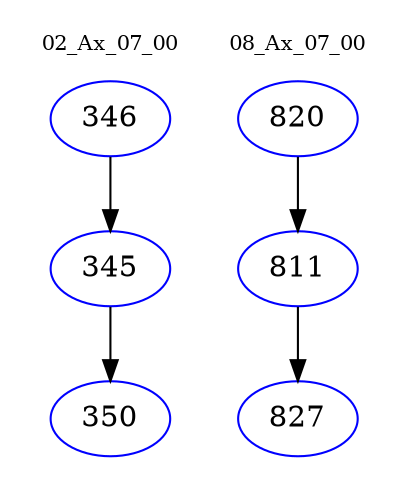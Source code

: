 digraph{
subgraph cluster_0 {
color = white
label = "02_Ax_07_00";
fontsize=10;
T0_346 [label="346", color="blue"]
T0_346 -> T0_345 [color="black"]
T0_345 [label="345", color="blue"]
T0_345 -> T0_350 [color="black"]
T0_350 [label="350", color="blue"]
}
subgraph cluster_1 {
color = white
label = "08_Ax_07_00";
fontsize=10;
T1_820 [label="820", color="blue"]
T1_820 -> T1_811 [color="black"]
T1_811 [label="811", color="blue"]
T1_811 -> T1_827 [color="black"]
T1_827 [label="827", color="blue"]
}
}
